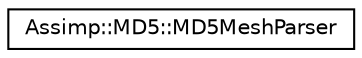 digraph "Graphical Class Hierarchy"
{
  edge [fontname="Helvetica",fontsize="10",labelfontname="Helvetica",labelfontsize="10"];
  node [fontname="Helvetica",fontsize="10",shape=record];
  rankdir="LR";
  Node1 [label="Assimp::MD5::MD5MeshParser",height=0.2,width=0.4,color="black", fillcolor="white", style="filled",URL="$class_assimp_1_1_m_d5_1_1_m_d5_mesh_parser.html"];
}
